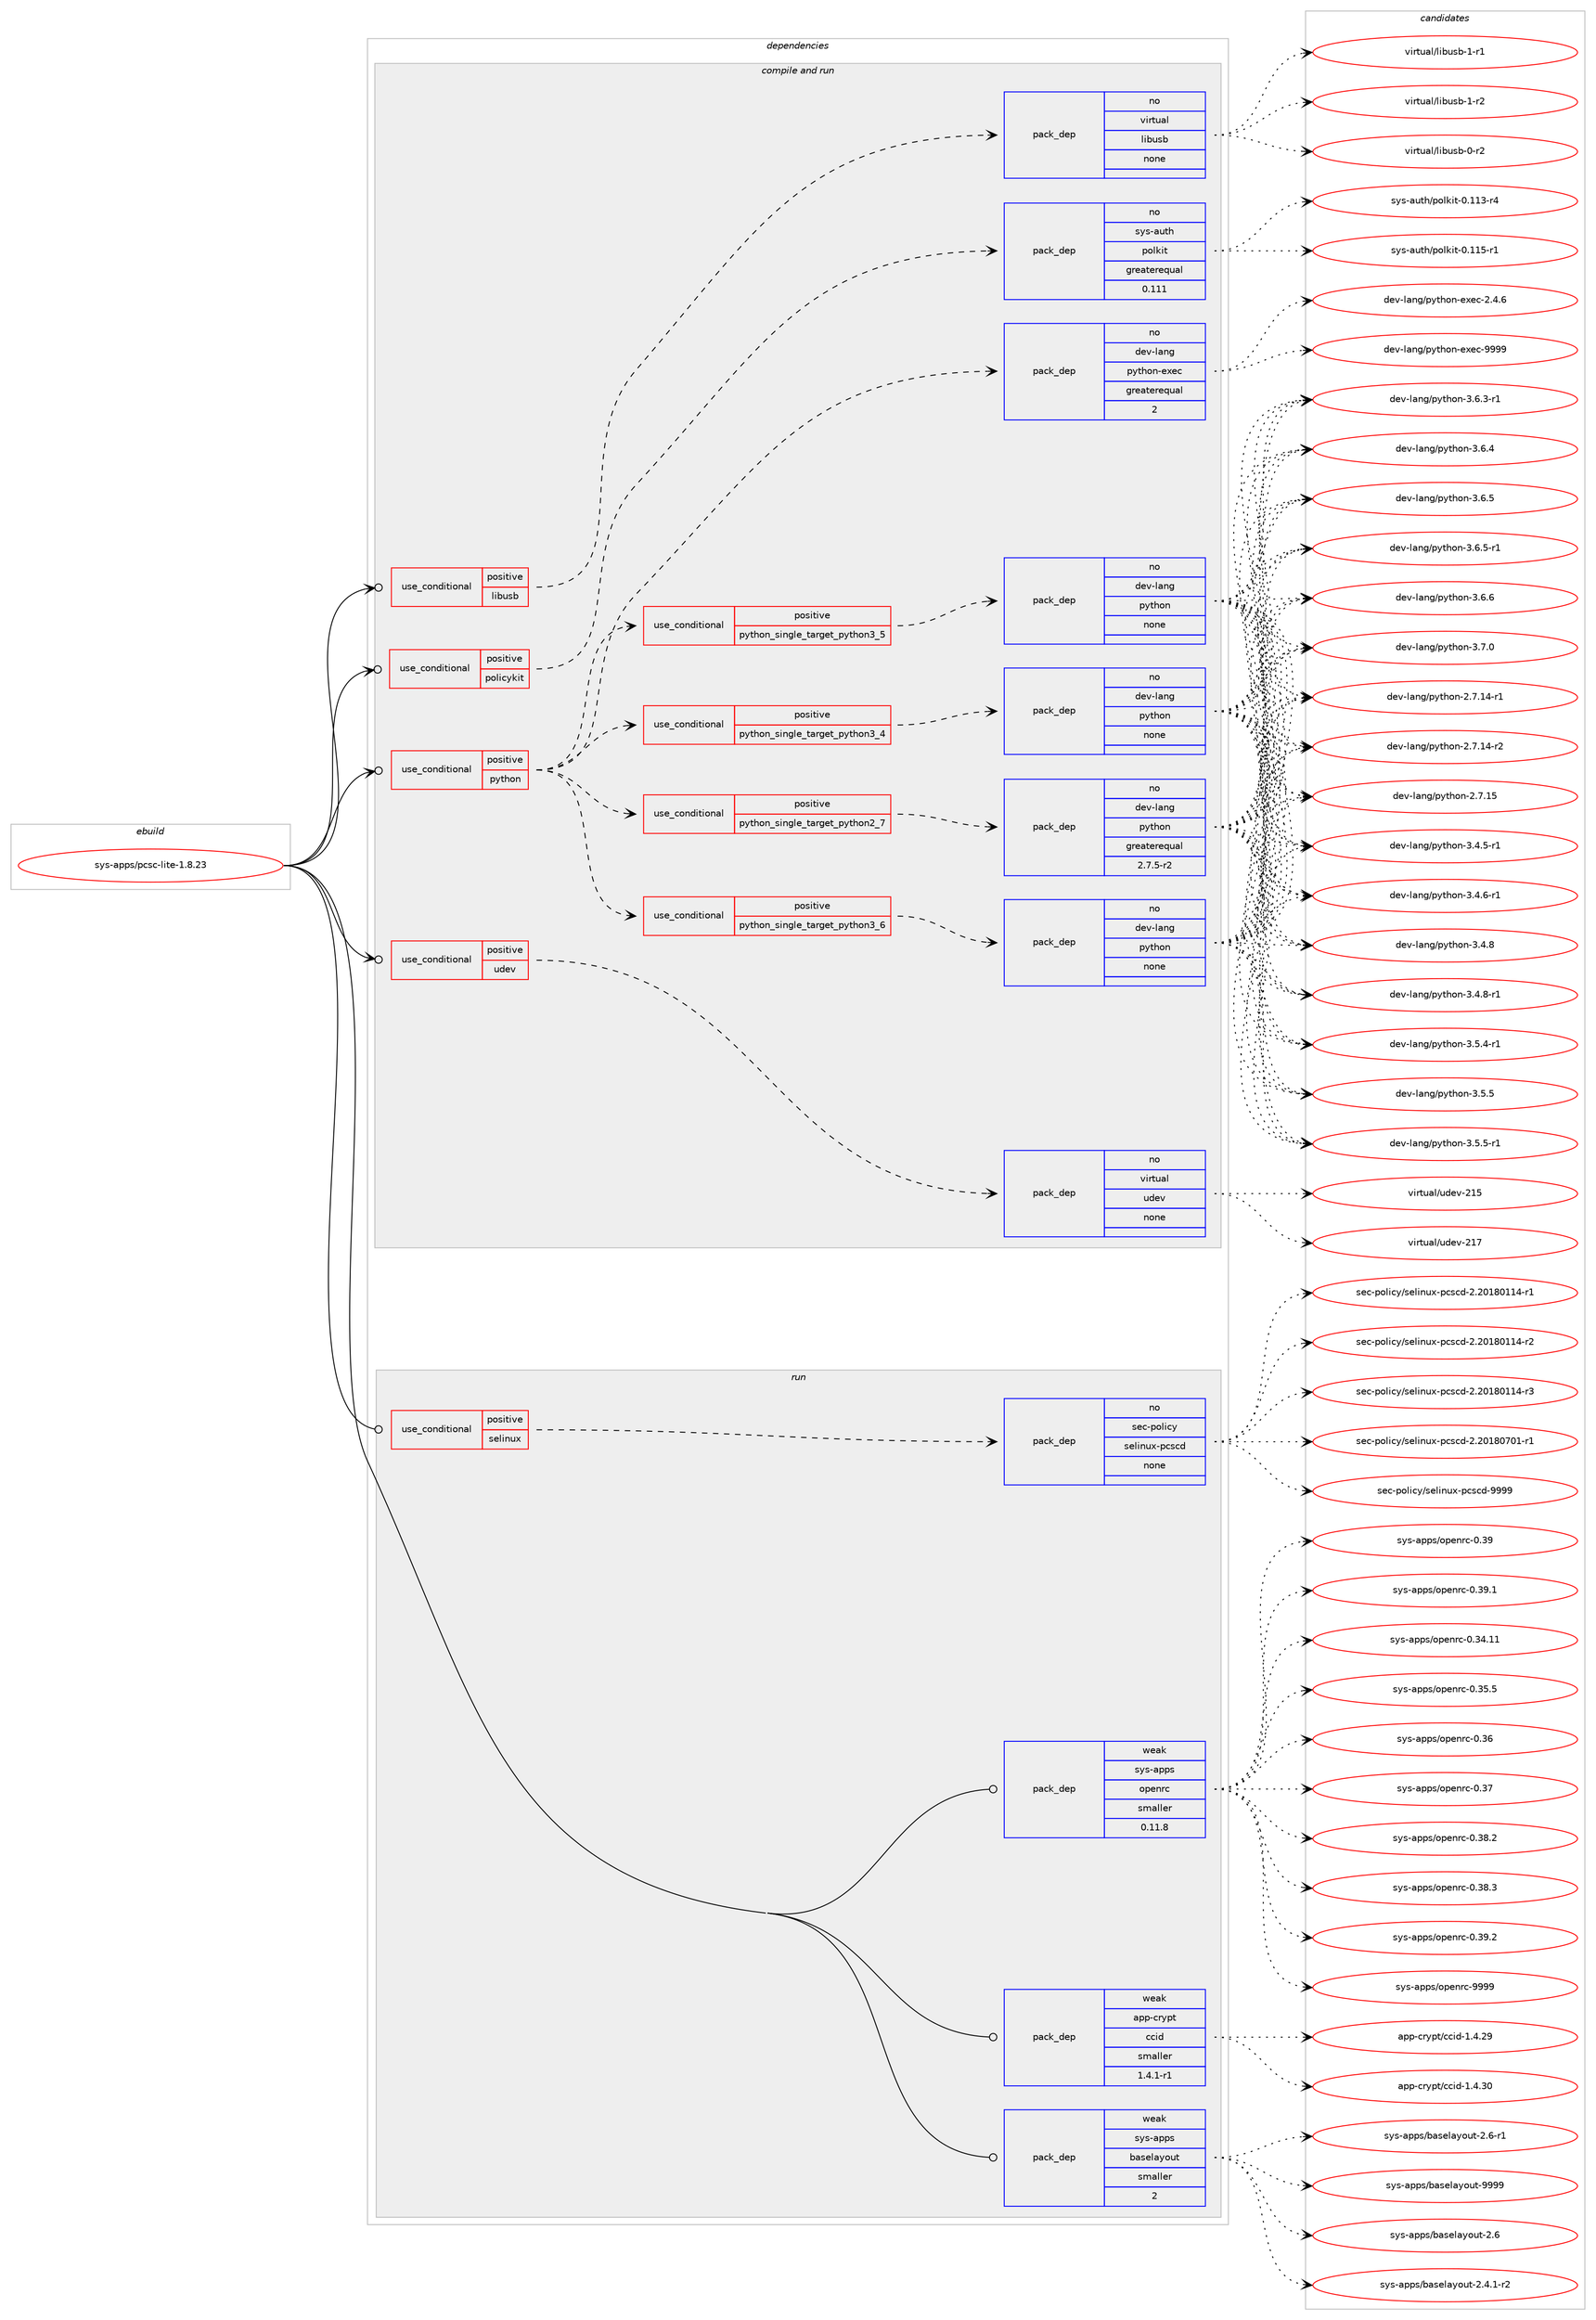 digraph prolog {

# *************
# Graph options
# *************

newrank=true;
concentrate=true;
compound=true;
graph [rankdir=LR,fontname=Helvetica,fontsize=10,ranksep=1.5];#, ranksep=2.5, nodesep=0.2];
edge  [arrowhead=vee];
node  [fontname=Helvetica,fontsize=10];

# **********
# The ebuild
# **********

subgraph cluster_leftcol {
color=gray;
rank=same;
label=<<i>ebuild</i>>;
id [label="sys-apps/pcsc-lite-1.8.23", color=red, width=4, href="../sys-apps/pcsc-lite-1.8.23.svg"];
}

# ****************
# The dependencies
# ****************

subgraph cluster_midcol {
color=gray;
label=<<i>dependencies</i>>;
subgraph cluster_compile {
fillcolor="#eeeeee";
style=filled;
label=<<i>compile</i>>;
}
subgraph cluster_compileandrun {
fillcolor="#eeeeee";
style=filled;
label=<<i>compile and run</i>>;
subgraph cond1146 {
dependency6638 [label=<<TABLE BORDER="0" CELLBORDER="1" CELLSPACING="0" CELLPADDING="4"><TR><TD ROWSPAN="3" CELLPADDING="10">use_conditional</TD></TR><TR><TD>positive</TD></TR><TR><TD>libusb</TD></TR></TABLE>>, shape=none, color=red];
subgraph pack5330 {
dependency6639 [label=<<TABLE BORDER="0" CELLBORDER="1" CELLSPACING="0" CELLPADDING="4" WIDTH="220"><TR><TD ROWSPAN="6" CELLPADDING="30">pack_dep</TD></TR><TR><TD WIDTH="110">no</TD></TR><TR><TD>virtual</TD></TR><TR><TD>libusb</TD></TR><TR><TD>none</TD></TR><TR><TD></TD></TR></TABLE>>, shape=none, color=blue];
}
dependency6638:e -> dependency6639:w [weight=20,style="dashed",arrowhead="vee"];
}
id:e -> dependency6638:w [weight=20,style="solid",arrowhead="odotvee"];
subgraph cond1147 {
dependency6640 [label=<<TABLE BORDER="0" CELLBORDER="1" CELLSPACING="0" CELLPADDING="4"><TR><TD ROWSPAN="3" CELLPADDING="10">use_conditional</TD></TR><TR><TD>positive</TD></TR><TR><TD>policykit</TD></TR></TABLE>>, shape=none, color=red];
subgraph pack5331 {
dependency6641 [label=<<TABLE BORDER="0" CELLBORDER="1" CELLSPACING="0" CELLPADDING="4" WIDTH="220"><TR><TD ROWSPAN="6" CELLPADDING="30">pack_dep</TD></TR><TR><TD WIDTH="110">no</TD></TR><TR><TD>sys-auth</TD></TR><TR><TD>polkit</TD></TR><TR><TD>greaterequal</TD></TR><TR><TD>0.111</TD></TR></TABLE>>, shape=none, color=blue];
}
dependency6640:e -> dependency6641:w [weight=20,style="dashed",arrowhead="vee"];
}
id:e -> dependency6640:w [weight=20,style="solid",arrowhead="odotvee"];
subgraph cond1148 {
dependency6642 [label=<<TABLE BORDER="0" CELLBORDER="1" CELLSPACING="0" CELLPADDING="4"><TR><TD ROWSPAN="3" CELLPADDING="10">use_conditional</TD></TR><TR><TD>positive</TD></TR><TR><TD>python</TD></TR></TABLE>>, shape=none, color=red];
subgraph cond1149 {
dependency6643 [label=<<TABLE BORDER="0" CELLBORDER="1" CELLSPACING="0" CELLPADDING="4"><TR><TD ROWSPAN="3" CELLPADDING="10">use_conditional</TD></TR><TR><TD>positive</TD></TR><TR><TD>python_single_target_python2_7</TD></TR></TABLE>>, shape=none, color=red];
subgraph pack5332 {
dependency6644 [label=<<TABLE BORDER="0" CELLBORDER="1" CELLSPACING="0" CELLPADDING="4" WIDTH="220"><TR><TD ROWSPAN="6" CELLPADDING="30">pack_dep</TD></TR><TR><TD WIDTH="110">no</TD></TR><TR><TD>dev-lang</TD></TR><TR><TD>python</TD></TR><TR><TD>greaterequal</TD></TR><TR><TD>2.7.5-r2</TD></TR></TABLE>>, shape=none, color=blue];
}
dependency6643:e -> dependency6644:w [weight=20,style="dashed",arrowhead="vee"];
}
dependency6642:e -> dependency6643:w [weight=20,style="dashed",arrowhead="vee"];
subgraph cond1150 {
dependency6645 [label=<<TABLE BORDER="0" CELLBORDER="1" CELLSPACING="0" CELLPADDING="4"><TR><TD ROWSPAN="3" CELLPADDING="10">use_conditional</TD></TR><TR><TD>positive</TD></TR><TR><TD>python_single_target_python3_4</TD></TR></TABLE>>, shape=none, color=red];
subgraph pack5333 {
dependency6646 [label=<<TABLE BORDER="0" CELLBORDER="1" CELLSPACING="0" CELLPADDING="4" WIDTH="220"><TR><TD ROWSPAN="6" CELLPADDING="30">pack_dep</TD></TR><TR><TD WIDTH="110">no</TD></TR><TR><TD>dev-lang</TD></TR><TR><TD>python</TD></TR><TR><TD>none</TD></TR><TR><TD></TD></TR></TABLE>>, shape=none, color=blue];
}
dependency6645:e -> dependency6646:w [weight=20,style="dashed",arrowhead="vee"];
}
dependency6642:e -> dependency6645:w [weight=20,style="dashed",arrowhead="vee"];
subgraph cond1151 {
dependency6647 [label=<<TABLE BORDER="0" CELLBORDER="1" CELLSPACING="0" CELLPADDING="4"><TR><TD ROWSPAN="3" CELLPADDING="10">use_conditional</TD></TR><TR><TD>positive</TD></TR><TR><TD>python_single_target_python3_5</TD></TR></TABLE>>, shape=none, color=red];
subgraph pack5334 {
dependency6648 [label=<<TABLE BORDER="0" CELLBORDER="1" CELLSPACING="0" CELLPADDING="4" WIDTH="220"><TR><TD ROWSPAN="6" CELLPADDING="30">pack_dep</TD></TR><TR><TD WIDTH="110">no</TD></TR><TR><TD>dev-lang</TD></TR><TR><TD>python</TD></TR><TR><TD>none</TD></TR><TR><TD></TD></TR></TABLE>>, shape=none, color=blue];
}
dependency6647:e -> dependency6648:w [weight=20,style="dashed",arrowhead="vee"];
}
dependency6642:e -> dependency6647:w [weight=20,style="dashed",arrowhead="vee"];
subgraph cond1152 {
dependency6649 [label=<<TABLE BORDER="0" CELLBORDER="1" CELLSPACING="0" CELLPADDING="4"><TR><TD ROWSPAN="3" CELLPADDING="10">use_conditional</TD></TR><TR><TD>positive</TD></TR><TR><TD>python_single_target_python3_6</TD></TR></TABLE>>, shape=none, color=red];
subgraph pack5335 {
dependency6650 [label=<<TABLE BORDER="0" CELLBORDER="1" CELLSPACING="0" CELLPADDING="4" WIDTH="220"><TR><TD ROWSPAN="6" CELLPADDING="30">pack_dep</TD></TR><TR><TD WIDTH="110">no</TD></TR><TR><TD>dev-lang</TD></TR><TR><TD>python</TD></TR><TR><TD>none</TD></TR><TR><TD></TD></TR></TABLE>>, shape=none, color=blue];
}
dependency6649:e -> dependency6650:w [weight=20,style="dashed",arrowhead="vee"];
}
dependency6642:e -> dependency6649:w [weight=20,style="dashed",arrowhead="vee"];
subgraph pack5336 {
dependency6651 [label=<<TABLE BORDER="0" CELLBORDER="1" CELLSPACING="0" CELLPADDING="4" WIDTH="220"><TR><TD ROWSPAN="6" CELLPADDING="30">pack_dep</TD></TR><TR><TD WIDTH="110">no</TD></TR><TR><TD>dev-lang</TD></TR><TR><TD>python-exec</TD></TR><TR><TD>greaterequal</TD></TR><TR><TD>2</TD></TR></TABLE>>, shape=none, color=blue];
}
dependency6642:e -> dependency6651:w [weight=20,style="dashed",arrowhead="vee"];
}
id:e -> dependency6642:w [weight=20,style="solid",arrowhead="odotvee"];
subgraph cond1153 {
dependency6652 [label=<<TABLE BORDER="0" CELLBORDER="1" CELLSPACING="0" CELLPADDING="4"><TR><TD ROWSPAN="3" CELLPADDING="10">use_conditional</TD></TR><TR><TD>positive</TD></TR><TR><TD>udev</TD></TR></TABLE>>, shape=none, color=red];
subgraph pack5337 {
dependency6653 [label=<<TABLE BORDER="0" CELLBORDER="1" CELLSPACING="0" CELLPADDING="4" WIDTH="220"><TR><TD ROWSPAN="6" CELLPADDING="30">pack_dep</TD></TR><TR><TD WIDTH="110">no</TD></TR><TR><TD>virtual</TD></TR><TR><TD>udev</TD></TR><TR><TD>none</TD></TR><TR><TD></TD></TR></TABLE>>, shape=none, color=blue];
}
dependency6652:e -> dependency6653:w [weight=20,style="dashed",arrowhead="vee"];
}
id:e -> dependency6652:w [weight=20,style="solid",arrowhead="odotvee"];
}
subgraph cluster_run {
fillcolor="#eeeeee";
style=filled;
label=<<i>run</i>>;
subgraph cond1154 {
dependency6654 [label=<<TABLE BORDER="0" CELLBORDER="1" CELLSPACING="0" CELLPADDING="4"><TR><TD ROWSPAN="3" CELLPADDING="10">use_conditional</TD></TR><TR><TD>positive</TD></TR><TR><TD>selinux</TD></TR></TABLE>>, shape=none, color=red];
subgraph pack5338 {
dependency6655 [label=<<TABLE BORDER="0" CELLBORDER="1" CELLSPACING="0" CELLPADDING="4" WIDTH="220"><TR><TD ROWSPAN="6" CELLPADDING="30">pack_dep</TD></TR><TR><TD WIDTH="110">no</TD></TR><TR><TD>sec-policy</TD></TR><TR><TD>selinux-pcscd</TD></TR><TR><TD>none</TD></TR><TR><TD></TD></TR></TABLE>>, shape=none, color=blue];
}
dependency6654:e -> dependency6655:w [weight=20,style="dashed",arrowhead="vee"];
}
id:e -> dependency6654:w [weight=20,style="solid",arrowhead="odot"];
subgraph pack5339 {
dependency6656 [label=<<TABLE BORDER="0" CELLBORDER="1" CELLSPACING="0" CELLPADDING="4" WIDTH="220"><TR><TD ROWSPAN="6" CELLPADDING="30">pack_dep</TD></TR><TR><TD WIDTH="110">weak</TD></TR><TR><TD>app-crypt</TD></TR><TR><TD>ccid</TD></TR><TR><TD>smaller</TD></TR><TR><TD>1.4.1-r1</TD></TR></TABLE>>, shape=none, color=blue];
}
id:e -> dependency6656:w [weight=20,style="solid",arrowhead="odot"];
subgraph pack5340 {
dependency6657 [label=<<TABLE BORDER="0" CELLBORDER="1" CELLSPACING="0" CELLPADDING="4" WIDTH="220"><TR><TD ROWSPAN="6" CELLPADDING="30">pack_dep</TD></TR><TR><TD WIDTH="110">weak</TD></TR><TR><TD>sys-apps</TD></TR><TR><TD>baselayout</TD></TR><TR><TD>smaller</TD></TR><TR><TD>2</TD></TR></TABLE>>, shape=none, color=blue];
}
id:e -> dependency6657:w [weight=20,style="solid",arrowhead="odot"];
subgraph pack5341 {
dependency6658 [label=<<TABLE BORDER="0" CELLBORDER="1" CELLSPACING="0" CELLPADDING="4" WIDTH="220"><TR><TD ROWSPAN="6" CELLPADDING="30">pack_dep</TD></TR><TR><TD WIDTH="110">weak</TD></TR><TR><TD>sys-apps</TD></TR><TR><TD>openrc</TD></TR><TR><TD>smaller</TD></TR><TR><TD>0.11.8</TD></TR></TABLE>>, shape=none, color=blue];
}
id:e -> dependency6658:w [weight=20,style="solid",arrowhead="odot"];
}
}

# **************
# The candidates
# **************

subgraph cluster_choices {
rank=same;
color=gray;
label=<<i>candidates</i>>;

subgraph choice5330 {
color=black;
nodesep=1;
choice1181051141161179710847108105981171159845484511450 [label="virtual/libusb-0-r2", color=red, width=4,href="../virtual/libusb-0-r2.svg"];
choice1181051141161179710847108105981171159845494511449 [label="virtual/libusb-1-r1", color=red, width=4,href="../virtual/libusb-1-r1.svg"];
choice1181051141161179710847108105981171159845494511450 [label="virtual/libusb-1-r2", color=red, width=4,href="../virtual/libusb-1-r2.svg"];
dependency6639:e -> choice1181051141161179710847108105981171159845484511450:w [style=dotted,weight="100"];
dependency6639:e -> choice1181051141161179710847108105981171159845494511449:w [style=dotted,weight="100"];
dependency6639:e -> choice1181051141161179710847108105981171159845494511450:w [style=dotted,weight="100"];
}
subgraph choice5331 {
color=black;
nodesep=1;
choice1151211154597117116104471121111081071051164548464949514511452 [label="sys-auth/polkit-0.113-r4", color=red, width=4,href="../sys-auth/polkit-0.113-r4.svg"];
choice1151211154597117116104471121111081071051164548464949534511449 [label="sys-auth/polkit-0.115-r1", color=red, width=4,href="../sys-auth/polkit-0.115-r1.svg"];
dependency6641:e -> choice1151211154597117116104471121111081071051164548464949514511452:w [style=dotted,weight="100"];
dependency6641:e -> choice1151211154597117116104471121111081071051164548464949534511449:w [style=dotted,weight="100"];
}
subgraph choice5332 {
color=black;
nodesep=1;
choice100101118451089711010347112121116104111110455046554649524511449 [label="dev-lang/python-2.7.14-r1", color=red, width=4,href="../dev-lang/python-2.7.14-r1.svg"];
choice100101118451089711010347112121116104111110455046554649524511450 [label="dev-lang/python-2.7.14-r2", color=red, width=4,href="../dev-lang/python-2.7.14-r2.svg"];
choice10010111845108971101034711212111610411111045504655464953 [label="dev-lang/python-2.7.15", color=red, width=4,href="../dev-lang/python-2.7.15.svg"];
choice1001011184510897110103471121211161041111104551465246534511449 [label="dev-lang/python-3.4.5-r1", color=red, width=4,href="../dev-lang/python-3.4.5-r1.svg"];
choice1001011184510897110103471121211161041111104551465246544511449 [label="dev-lang/python-3.4.6-r1", color=red, width=4,href="../dev-lang/python-3.4.6-r1.svg"];
choice100101118451089711010347112121116104111110455146524656 [label="dev-lang/python-3.4.8", color=red, width=4,href="../dev-lang/python-3.4.8.svg"];
choice1001011184510897110103471121211161041111104551465246564511449 [label="dev-lang/python-3.4.8-r1", color=red, width=4,href="../dev-lang/python-3.4.8-r1.svg"];
choice1001011184510897110103471121211161041111104551465346524511449 [label="dev-lang/python-3.5.4-r1", color=red, width=4,href="../dev-lang/python-3.5.4-r1.svg"];
choice100101118451089711010347112121116104111110455146534653 [label="dev-lang/python-3.5.5", color=red, width=4,href="../dev-lang/python-3.5.5.svg"];
choice1001011184510897110103471121211161041111104551465346534511449 [label="dev-lang/python-3.5.5-r1", color=red, width=4,href="../dev-lang/python-3.5.5-r1.svg"];
choice1001011184510897110103471121211161041111104551465446514511449 [label="dev-lang/python-3.6.3-r1", color=red, width=4,href="../dev-lang/python-3.6.3-r1.svg"];
choice100101118451089711010347112121116104111110455146544652 [label="dev-lang/python-3.6.4", color=red, width=4,href="../dev-lang/python-3.6.4.svg"];
choice100101118451089711010347112121116104111110455146544653 [label="dev-lang/python-3.6.5", color=red, width=4,href="../dev-lang/python-3.6.5.svg"];
choice1001011184510897110103471121211161041111104551465446534511449 [label="dev-lang/python-3.6.5-r1", color=red, width=4,href="../dev-lang/python-3.6.5-r1.svg"];
choice100101118451089711010347112121116104111110455146544654 [label="dev-lang/python-3.6.6", color=red, width=4,href="../dev-lang/python-3.6.6.svg"];
choice100101118451089711010347112121116104111110455146554648 [label="dev-lang/python-3.7.0", color=red, width=4,href="../dev-lang/python-3.7.0.svg"];
dependency6644:e -> choice100101118451089711010347112121116104111110455046554649524511449:w [style=dotted,weight="100"];
dependency6644:e -> choice100101118451089711010347112121116104111110455046554649524511450:w [style=dotted,weight="100"];
dependency6644:e -> choice10010111845108971101034711212111610411111045504655464953:w [style=dotted,weight="100"];
dependency6644:e -> choice1001011184510897110103471121211161041111104551465246534511449:w [style=dotted,weight="100"];
dependency6644:e -> choice1001011184510897110103471121211161041111104551465246544511449:w [style=dotted,weight="100"];
dependency6644:e -> choice100101118451089711010347112121116104111110455146524656:w [style=dotted,weight="100"];
dependency6644:e -> choice1001011184510897110103471121211161041111104551465246564511449:w [style=dotted,weight="100"];
dependency6644:e -> choice1001011184510897110103471121211161041111104551465346524511449:w [style=dotted,weight="100"];
dependency6644:e -> choice100101118451089711010347112121116104111110455146534653:w [style=dotted,weight="100"];
dependency6644:e -> choice1001011184510897110103471121211161041111104551465346534511449:w [style=dotted,weight="100"];
dependency6644:e -> choice1001011184510897110103471121211161041111104551465446514511449:w [style=dotted,weight="100"];
dependency6644:e -> choice100101118451089711010347112121116104111110455146544652:w [style=dotted,weight="100"];
dependency6644:e -> choice100101118451089711010347112121116104111110455146544653:w [style=dotted,weight="100"];
dependency6644:e -> choice1001011184510897110103471121211161041111104551465446534511449:w [style=dotted,weight="100"];
dependency6644:e -> choice100101118451089711010347112121116104111110455146544654:w [style=dotted,weight="100"];
dependency6644:e -> choice100101118451089711010347112121116104111110455146554648:w [style=dotted,weight="100"];
}
subgraph choice5333 {
color=black;
nodesep=1;
choice100101118451089711010347112121116104111110455046554649524511449 [label="dev-lang/python-2.7.14-r1", color=red, width=4,href="../dev-lang/python-2.7.14-r1.svg"];
choice100101118451089711010347112121116104111110455046554649524511450 [label="dev-lang/python-2.7.14-r2", color=red, width=4,href="../dev-lang/python-2.7.14-r2.svg"];
choice10010111845108971101034711212111610411111045504655464953 [label="dev-lang/python-2.7.15", color=red, width=4,href="../dev-lang/python-2.7.15.svg"];
choice1001011184510897110103471121211161041111104551465246534511449 [label="dev-lang/python-3.4.5-r1", color=red, width=4,href="../dev-lang/python-3.4.5-r1.svg"];
choice1001011184510897110103471121211161041111104551465246544511449 [label="dev-lang/python-3.4.6-r1", color=red, width=4,href="../dev-lang/python-3.4.6-r1.svg"];
choice100101118451089711010347112121116104111110455146524656 [label="dev-lang/python-3.4.8", color=red, width=4,href="../dev-lang/python-3.4.8.svg"];
choice1001011184510897110103471121211161041111104551465246564511449 [label="dev-lang/python-3.4.8-r1", color=red, width=4,href="../dev-lang/python-3.4.8-r1.svg"];
choice1001011184510897110103471121211161041111104551465346524511449 [label="dev-lang/python-3.5.4-r1", color=red, width=4,href="../dev-lang/python-3.5.4-r1.svg"];
choice100101118451089711010347112121116104111110455146534653 [label="dev-lang/python-3.5.5", color=red, width=4,href="../dev-lang/python-3.5.5.svg"];
choice1001011184510897110103471121211161041111104551465346534511449 [label="dev-lang/python-3.5.5-r1", color=red, width=4,href="../dev-lang/python-3.5.5-r1.svg"];
choice1001011184510897110103471121211161041111104551465446514511449 [label="dev-lang/python-3.6.3-r1", color=red, width=4,href="../dev-lang/python-3.6.3-r1.svg"];
choice100101118451089711010347112121116104111110455146544652 [label="dev-lang/python-3.6.4", color=red, width=4,href="../dev-lang/python-3.6.4.svg"];
choice100101118451089711010347112121116104111110455146544653 [label="dev-lang/python-3.6.5", color=red, width=4,href="../dev-lang/python-3.6.5.svg"];
choice1001011184510897110103471121211161041111104551465446534511449 [label="dev-lang/python-3.6.5-r1", color=red, width=4,href="../dev-lang/python-3.6.5-r1.svg"];
choice100101118451089711010347112121116104111110455146544654 [label="dev-lang/python-3.6.6", color=red, width=4,href="../dev-lang/python-3.6.6.svg"];
choice100101118451089711010347112121116104111110455146554648 [label="dev-lang/python-3.7.0", color=red, width=4,href="../dev-lang/python-3.7.0.svg"];
dependency6646:e -> choice100101118451089711010347112121116104111110455046554649524511449:w [style=dotted,weight="100"];
dependency6646:e -> choice100101118451089711010347112121116104111110455046554649524511450:w [style=dotted,weight="100"];
dependency6646:e -> choice10010111845108971101034711212111610411111045504655464953:w [style=dotted,weight="100"];
dependency6646:e -> choice1001011184510897110103471121211161041111104551465246534511449:w [style=dotted,weight="100"];
dependency6646:e -> choice1001011184510897110103471121211161041111104551465246544511449:w [style=dotted,weight="100"];
dependency6646:e -> choice100101118451089711010347112121116104111110455146524656:w [style=dotted,weight="100"];
dependency6646:e -> choice1001011184510897110103471121211161041111104551465246564511449:w [style=dotted,weight="100"];
dependency6646:e -> choice1001011184510897110103471121211161041111104551465346524511449:w [style=dotted,weight="100"];
dependency6646:e -> choice100101118451089711010347112121116104111110455146534653:w [style=dotted,weight="100"];
dependency6646:e -> choice1001011184510897110103471121211161041111104551465346534511449:w [style=dotted,weight="100"];
dependency6646:e -> choice1001011184510897110103471121211161041111104551465446514511449:w [style=dotted,weight="100"];
dependency6646:e -> choice100101118451089711010347112121116104111110455146544652:w [style=dotted,weight="100"];
dependency6646:e -> choice100101118451089711010347112121116104111110455146544653:w [style=dotted,weight="100"];
dependency6646:e -> choice1001011184510897110103471121211161041111104551465446534511449:w [style=dotted,weight="100"];
dependency6646:e -> choice100101118451089711010347112121116104111110455146544654:w [style=dotted,weight="100"];
dependency6646:e -> choice100101118451089711010347112121116104111110455146554648:w [style=dotted,weight="100"];
}
subgraph choice5334 {
color=black;
nodesep=1;
choice100101118451089711010347112121116104111110455046554649524511449 [label="dev-lang/python-2.7.14-r1", color=red, width=4,href="../dev-lang/python-2.7.14-r1.svg"];
choice100101118451089711010347112121116104111110455046554649524511450 [label="dev-lang/python-2.7.14-r2", color=red, width=4,href="../dev-lang/python-2.7.14-r2.svg"];
choice10010111845108971101034711212111610411111045504655464953 [label="dev-lang/python-2.7.15", color=red, width=4,href="../dev-lang/python-2.7.15.svg"];
choice1001011184510897110103471121211161041111104551465246534511449 [label="dev-lang/python-3.4.5-r1", color=red, width=4,href="../dev-lang/python-3.4.5-r1.svg"];
choice1001011184510897110103471121211161041111104551465246544511449 [label="dev-lang/python-3.4.6-r1", color=red, width=4,href="../dev-lang/python-3.4.6-r1.svg"];
choice100101118451089711010347112121116104111110455146524656 [label="dev-lang/python-3.4.8", color=red, width=4,href="../dev-lang/python-3.4.8.svg"];
choice1001011184510897110103471121211161041111104551465246564511449 [label="dev-lang/python-3.4.8-r1", color=red, width=4,href="../dev-lang/python-3.4.8-r1.svg"];
choice1001011184510897110103471121211161041111104551465346524511449 [label="dev-lang/python-3.5.4-r1", color=red, width=4,href="../dev-lang/python-3.5.4-r1.svg"];
choice100101118451089711010347112121116104111110455146534653 [label="dev-lang/python-3.5.5", color=red, width=4,href="../dev-lang/python-3.5.5.svg"];
choice1001011184510897110103471121211161041111104551465346534511449 [label="dev-lang/python-3.5.5-r1", color=red, width=4,href="../dev-lang/python-3.5.5-r1.svg"];
choice1001011184510897110103471121211161041111104551465446514511449 [label="dev-lang/python-3.6.3-r1", color=red, width=4,href="../dev-lang/python-3.6.3-r1.svg"];
choice100101118451089711010347112121116104111110455146544652 [label="dev-lang/python-3.6.4", color=red, width=4,href="../dev-lang/python-3.6.4.svg"];
choice100101118451089711010347112121116104111110455146544653 [label="dev-lang/python-3.6.5", color=red, width=4,href="../dev-lang/python-3.6.5.svg"];
choice1001011184510897110103471121211161041111104551465446534511449 [label="dev-lang/python-3.6.5-r1", color=red, width=4,href="../dev-lang/python-3.6.5-r1.svg"];
choice100101118451089711010347112121116104111110455146544654 [label="dev-lang/python-3.6.6", color=red, width=4,href="../dev-lang/python-3.6.6.svg"];
choice100101118451089711010347112121116104111110455146554648 [label="dev-lang/python-3.7.0", color=red, width=4,href="../dev-lang/python-3.7.0.svg"];
dependency6648:e -> choice100101118451089711010347112121116104111110455046554649524511449:w [style=dotted,weight="100"];
dependency6648:e -> choice100101118451089711010347112121116104111110455046554649524511450:w [style=dotted,weight="100"];
dependency6648:e -> choice10010111845108971101034711212111610411111045504655464953:w [style=dotted,weight="100"];
dependency6648:e -> choice1001011184510897110103471121211161041111104551465246534511449:w [style=dotted,weight="100"];
dependency6648:e -> choice1001011184510897110103471121211161041111104551465246544511449:w [style=dotted,weight="100"];
dependency6648:e -> choice100101118451089711010347112121116104111110455146524656:w [style=dotted,weight="100"];
dependency6648:e -> choice1001011184510897110103471121211161041111104551465246564511449:w [style=dotted,weight="100"];
dependency6648:e -> choice1001011184510897110103471121211161041111104551465346524511449:w [style=dotted,weight="100"];
dependency6648:e -> choice100101118451089711010347112121116104111110455146534653:w [style=dotted,weight="100"];
dependency6648:e -> choice1001011184510897110103471121211161041111104551465346534511449:w [style=dotted,weight="100"];
dependency6648:e -> choice1001011184510897110103471121211161041111104551465446514511449:w [style=dotted,weight="100"];
dependency6648:e -> choice100101118451089711010347112121116104111110455146544652:w [style=dotted,weight="100"];
dependency6648:e -> choice100101118451089711010347112121116104111110455146544653:w [style=dotted,weight="100"];
dependency6648:e -> choice1001011184510897110103471121211161041111104551465446534511449:w [style=dotted,weight="100"];
dependency6648:e -> choice100101118451089711010347112121116104111110455146544654:w [style=dotted,weight="100"];
dependency6648:e -> choice100101118451089711010347112121116104111110455146554648:w [style=dotted,weight="100"];
}
subgraph choice5335 {
color=black;
nodesep=1;
choice100101118451089711010347112121116104111110455046554649524511449 [label="dev-lang/python-2.7.14-r1", color=red, width=4,href="../dev-lang/python-2.7.14-r1.svg"];
choice100101118451089711010347112121116104111110455046554649524511450 [label="dev-lang/python-2.7.14-r2", color=red, width=4,href="../dev-lang/python-2.7.14-r2.svg"];
choice10010111845108971101034711212111610411111045504655464953 [label="dev-lang/python-2.7.15", color=red, width=4,href="../dev-lang/python-2.7.15.svg"];
choice1001011184510897110103471121211161041111104551465246534511449 [label="dev-lang/python-3.4.5-r1", color=red, width=4,href="../dev-lang/python-3.4.5-r1.svg"];
choice1001011184510897110103471121211161041111104551465246544511449 [label="dev-lang/python-3.4.6-r1", color=red, width=4,href="../dev-lang/python-3.4.6-r1.svg"];
choice100101118451089711010347112121116104111110455146524656 [label="dev-lang/python-3.4.8", color=red, width=4,href="../dev-lang/python-3.4.8.svg"];
choice1001011184510897110103471121211161041111104551465246564511449 [label="dev-lang/python-3.4.8-r1", color=red, width=4,href="../dev-lang/python-3.4.8-r1.svg"];
choice1001011184510897110103471121211161041111104551465346524511449 [label="dev-lang/python-3.5.4-r1", color=red, width=4,href="../dev-lang/python-3.5.4-r1.svg"];
choice100101118451089711010347112121116104111110455146534653 [label="dev-lang/python-3.5.5", color=red, width=4,href="../dev-lang/python-3.5.5.svg"];
choice1001011184510897110103471121211161041111104551465346534511449 [label="dev-lang/python-3.5.5-r1", color=red, width=4,href="../dev-lang/python-3.5.5-r1.svg"];
choice1001011184510897110103471121211161041111104551465446514511449 [label="dev-lang/python-3.6.3-r1", color=red, width=4,href="../dev-lang/python-3.6.3-r1.svg"];
choice100101118451089711010347112121116104111110455146544652 [label="dev-lang/python-3.6.4", color=red, width=4,href="../dev-lang/python-3.6.4.svg"];
choice100101118451089711010347112121116104111110455146544653 [label="dev-lang/python-3.6.5", color=red, width=4,href="../dev-lang/python-3.6.5.svg"];
choice1001011184510897110103471121211161041111104551465446534511449 [label="dev-lang/python-3.6.5-r1", color=red, width=4,href="../dev-lang/python-3.6.5-r1.svg"];
choice100101118451089711010347112121116104111110455146544654 [label="dev-lang/python-3.6.6", color=red, width=4,href="../dev-lang/python-3.6.6.svg"];
choice100101118451089711010347112121116104111110455146554648 [label="dev-lang/python-3.7.0", color=red, width=4,href="../dev-lang/python-3.7.0.svg"];
dependency6650:e -> choice100101118451089711010347112121116104111110455046554649524511449:w [style=dotted,weight="100"];
dependency6650:e -> choice100101118451089711010347112121116104111110455046554649524511450:w [style=dotted,weight="100"];
dependency6650:e -> choice10010111845108971101034711212111610411111045504655464953:w [style=dotted,weight="100"];
dependency6650:e -> choice1001011184510897110103471121211161041111104551465246534511449:w [style=dotted,weight="100"];
dependency6650:e -> choice1001011184510897110103471121211161041111104551465246544511449:w [style=dotted,weight="100"];
dependency6650:e -> choice100101118451089711010347112121116104111110455146524656:w [style=dotted,weight="100"];
dependency6650:e -> choice1001011184510897110103471121211161041111104551465246564511449:w [style=dotted,weight="100"];
dependency6650:e -> choice1001011184510897110103471121211161041111104551465346524511449:w [style=dotted,weight="100"];
dependency6650:e -> choice100101118451089711010347112121116104111110455146534653:w [style=dotted,weight="100"];
dependency6650:e -> choice1001011184510897110103471121211161041111104551465346534511449:w [style=dotted,weight="100"];
dependency6650:e -> choice1001011184510897110103471121211161041111104551465446514511449:w [style=dotted,weight="100"];
dependency6650:e -> choice100101118451089711010347112121116104111110455146544652:w [style=dotted,weight="100"];
dependency6650:e -> choice100101118451089711010347112121116104111110455146544653:w [style=dotted,weight="100"];
dependency6650:e -> choice1001011184510897110103471121211161041111104551465446534511449:w [style=dotted,weight="100"];
dependency6650:e -> choice100101118451089711010347112121116104111110455146544654:w [style=dotted,weight="100"];
dependency6650:e -> choice100101118451089711010347112121116104111110455146554648:w [style=dotted,weight="100"];
}
subgraph choice5336 {
color=black;
nodesep=1;
choice1001011184510897110103471121211161041111104510112010199455046524654 [label="dev-lang/python-exec-2.4.6", color=red, width=4,href="../dev-lang/python-exec-2.4.6.svg"];
choice10010111845108971101034711212111610411111045101120101994557575757 [label="dev-lang/python-exec-9999", color=red, width=4,href="../dev-lang/python-exec-9999.svg"];
dependency6651:e -> choice1001011184510897110103471121211161041111104510112010199455046524654:w [style=dotted,weight="100"];
dependency6651:e -> choice10010111845108971101034711212111610411111045101120101994557575757:w [style=dotted,weight="100"];
}
subgraph choice5337 {
color=black;
nodesep=1;
choice118105114116117971084711710010111845504953 [label="virtual/udev-215", color=red, width=4,href="../virtual/udev-215.svg"];
choice118105114116117971084711710010111845504955 [label="virtual/udev-217", color=red, width=4,href="../virtual/udev-217.svg"];
dependency6653:e -> choice118105114116117971084711710010111845504953:w [style=dotted,weight="100"];
dependency6653:e -> choice118105114116117971084711710010111845504955:w [style=dotted,weight="100"];
}
subgraph choice5338 {
color=black;
nodesep=1;
choice1151019945112111108105991214711510110810511011712045112991159910045504650484956484949524511449 [label="sec-policy/selinux-pcscd-2.20180114-r1", color=red, width=4,href="../sec-policy/selinux-pcscd-2.20180114-r1.svg"];
choice1151019945112111108105991214711510110810511011712045112991159910045504650484956484949524511450 [label="sec-policy/selinux-pcscd-2.20180114-r2", color=red, width=4,href="../sec-policy/selinux-pcscd-2.20180114-r2.svg"];
choice1151019945112111108105991214711510110810511011712045112991159910045504650484956484949524511451 [label="sec-policy/selinux-pcscd-2.20180114-r3", color=red, width=4,href="../sec-policy/selinux-pcscd-2.20180114-r3.svg"];
choice1151019945112111108105991214711510110810511011712045112991159910045504650484956485548494511449 [label="sec-policy/selinux-pcscd-2.20180701-r1", color=red, width=4,href="../sec-policy/selinux-pcscd-2.20180701-r1.svg"];
choice115101994511211110810599121471151011081051101171204511299115991004557575757 [label="sec-policy/selinux-pcscd-9999", color=red, width=4,href="../sec-policy/selinux-pcscd-9999.svg"];
dependency6655:e -> choice1151019945112111108105991214711510110810511011712045112991159910045504650484956484949524511449:w [style=dotted,weight="100"];
dependency6655:e -> choice1151019945112111108105991214711510110810511011712045112991159910045504650484956484949524511450:w [style=dotted,weight="100"];
dependency6655:e -> choice1151019945112111108105991214711510110810511011712045112991159910045504650484956484949524511451:w [style=dotted,weight="100"];
dependency6655:e -> choice1151019945112111108105991214711510110810511011712045112991159910045504650484956485548494511449:w [style=dotted,weight="100"];
dependency6655:e -> choice115101994511211110810599121471151011081051101171204511299115991004557575757:w [style=dotted,weight="100"];
}
subgraph choice5339 {
color=black;
nodesep=1;
choice97112112459911412111211647999910510045494652465057 [label="app-crypt/ccid-1.4.29", color=red, width=4,href="../app-crypt/ccid-1.4.29.svg"];
choice97112112459911412111211647999910510045494652465148 [label="app-crypt/ccid-1.4.30", color=red, width=4,href="../app-crypt/ccid-1.4.30.svg"];
dependency6656:e -> choice97112112459911412111211647999910510045494652465057:w [style=dotted,weight="100"];
dependency6656:e -> choice97112112459911412111211647999910510045494652465148:w [style=dotted,weight="100"];
}
subgraph choice5340 {
color=black;
nodesep=1;
choice11512111545971121121154798971151011089712111111711645504654 [label="sys-apps/baselayout-2.6", color=red, width=4,href="../sys-apps/baselayout-2.6.svg"];
choice1151211154597112112115479897115101108971211111171164550465246494511450 [label="sys-apps/baselayout-2.4.1-r2", color=red, width=4,href="../sys-apps/baselayout-2.4.1-r2.svg"];
choice115121115459711211211547989711510110897121111117116455046544511449 [label="sys-apps/baselayout-2.6-r1", color=red, width=4,href="../sys-apps/baselayout-2.6-r1.svg"];
choice1151211154597112112115479897115101108971211111171164557575757 [label="sys-apps/baselayout-9999", color=red, width=4,href="../sys-apps/baselayout-9999.svg"];
dependency6657:e -> choice11512111545971121121154798971151011089712111111711645504654:w [style=dotted,weight="100"];
dependency6657:e -> choice1151211154597112112115479897115101108971211111171164550465246494511450:w [style=dotted,weight="100"];
dependency6657:e -> choice115121115459711211211547989711510110897121111117116455046544511449:w [style=dotted,weight="100"];
dependency6657:e -> choice1151211154597112112115479897115101108971211111171164557575757:w [style=dotted,weight="100"];
}
subgraph choice5341 {
color=black;
nodesep=1;
choice115121115459711211211547111112101110114994548465157 [label="sys-apps/openrc-0.39", color=red, width=4,href="../sys-apps/openrc-0.39.svg"];
choice1151211154597112112115471111121011101149945484651574649 [label="sys-apps/openrc-0.39.1", color=red, width=4,href="../sys-apps/openrc-0.39.1.svg"];
choice115121115459711211211547111112101110114994548465152464949 [label="sys-apps/openrc-0.34.11", color=red, width=4,href="../sys-apps/openrc-0.34.11.svg"];
choice1151211154597112112115471111121011101149945484651534653 [label="sys-apps/openrc-0.35.5", color=red, width=4,href="../sys-apps/openrc-0.35.5.svg"];
choice115121115459711211211547111112101110114994548465154 [label="sys-apps/openrc-0.36", color=red, width=4,href="../sys-apps/openrc-0.36.svg"];
choice115121115459711211211547111112101110114994548465155 [label="sys-apps/openrc-0.37", color=red, width=4,href="../sys-apps/openrc-0.37.svg"];
choice1151211154597112112115471111121011101149945484651564650 [label="sys-apps/openrc-0.38.2", color=red, width=4,href="../sys-apps/openrc-0.38.2.svg"];
choice1151211154597112112115471111121011101149945484651564651 [label="sys-apps/openrc-0.38.3", color=red, width=4,href="../sys-apps/openrc-0.38.3.svg"];
choice1151211154597112112115471111121011101149945484651574650 [label="sys-apps/openrc-0.39.2", color=red, width=4,href="../sys-apps/openrc-0.39.2.svg"];
choice115121115459711211211547111112101110114994557575757 [label="sys-apps/openrc-9999", color=red, width=4,href="../sys-apps/openrc-9999.svg"];
dependency6658:e -> choice115121115459711211211547111112101110114994548465157:w [style=dotted,weight="100"];
dependency6658:e -> choice1151211154597112112115471111121011101149945484651574649:w [style=dotted,weight="100"];
dependency6658:e -> choice115121115459711211211547111112101110114994548465152464949:w [style=dotted,weight="100"];
dependency6658:e -> choice1151211154597112112115471111121011101149945484651534653:w [style=dotted,weight="100"];
dependency6658:e -> choice115121115459711211211547111112101110114994548465154:w [style=dotted,weight="100"];
dependency6658:e -> choice115121115459711211211547111112101110114994548465155:w [style=dotted,weight="100"];
dependency6658:e -> choice1151211154597112112115471111121011101149945484651564650:w [style=dotted,weight="100"];
dependency6658:e -> choice1151211154597112112115471111121011101149945484651564651:w [style=dotted,weight="100"];
dependency6658:e -> choice1151211154597112112115471111121011101149945484651574650:w [style=dotted,weight="100"];
dependency6658:e -> choice115121115459711211211547111112101110114994557575757:w [style=dotted,weight="100"];
}
}

}
